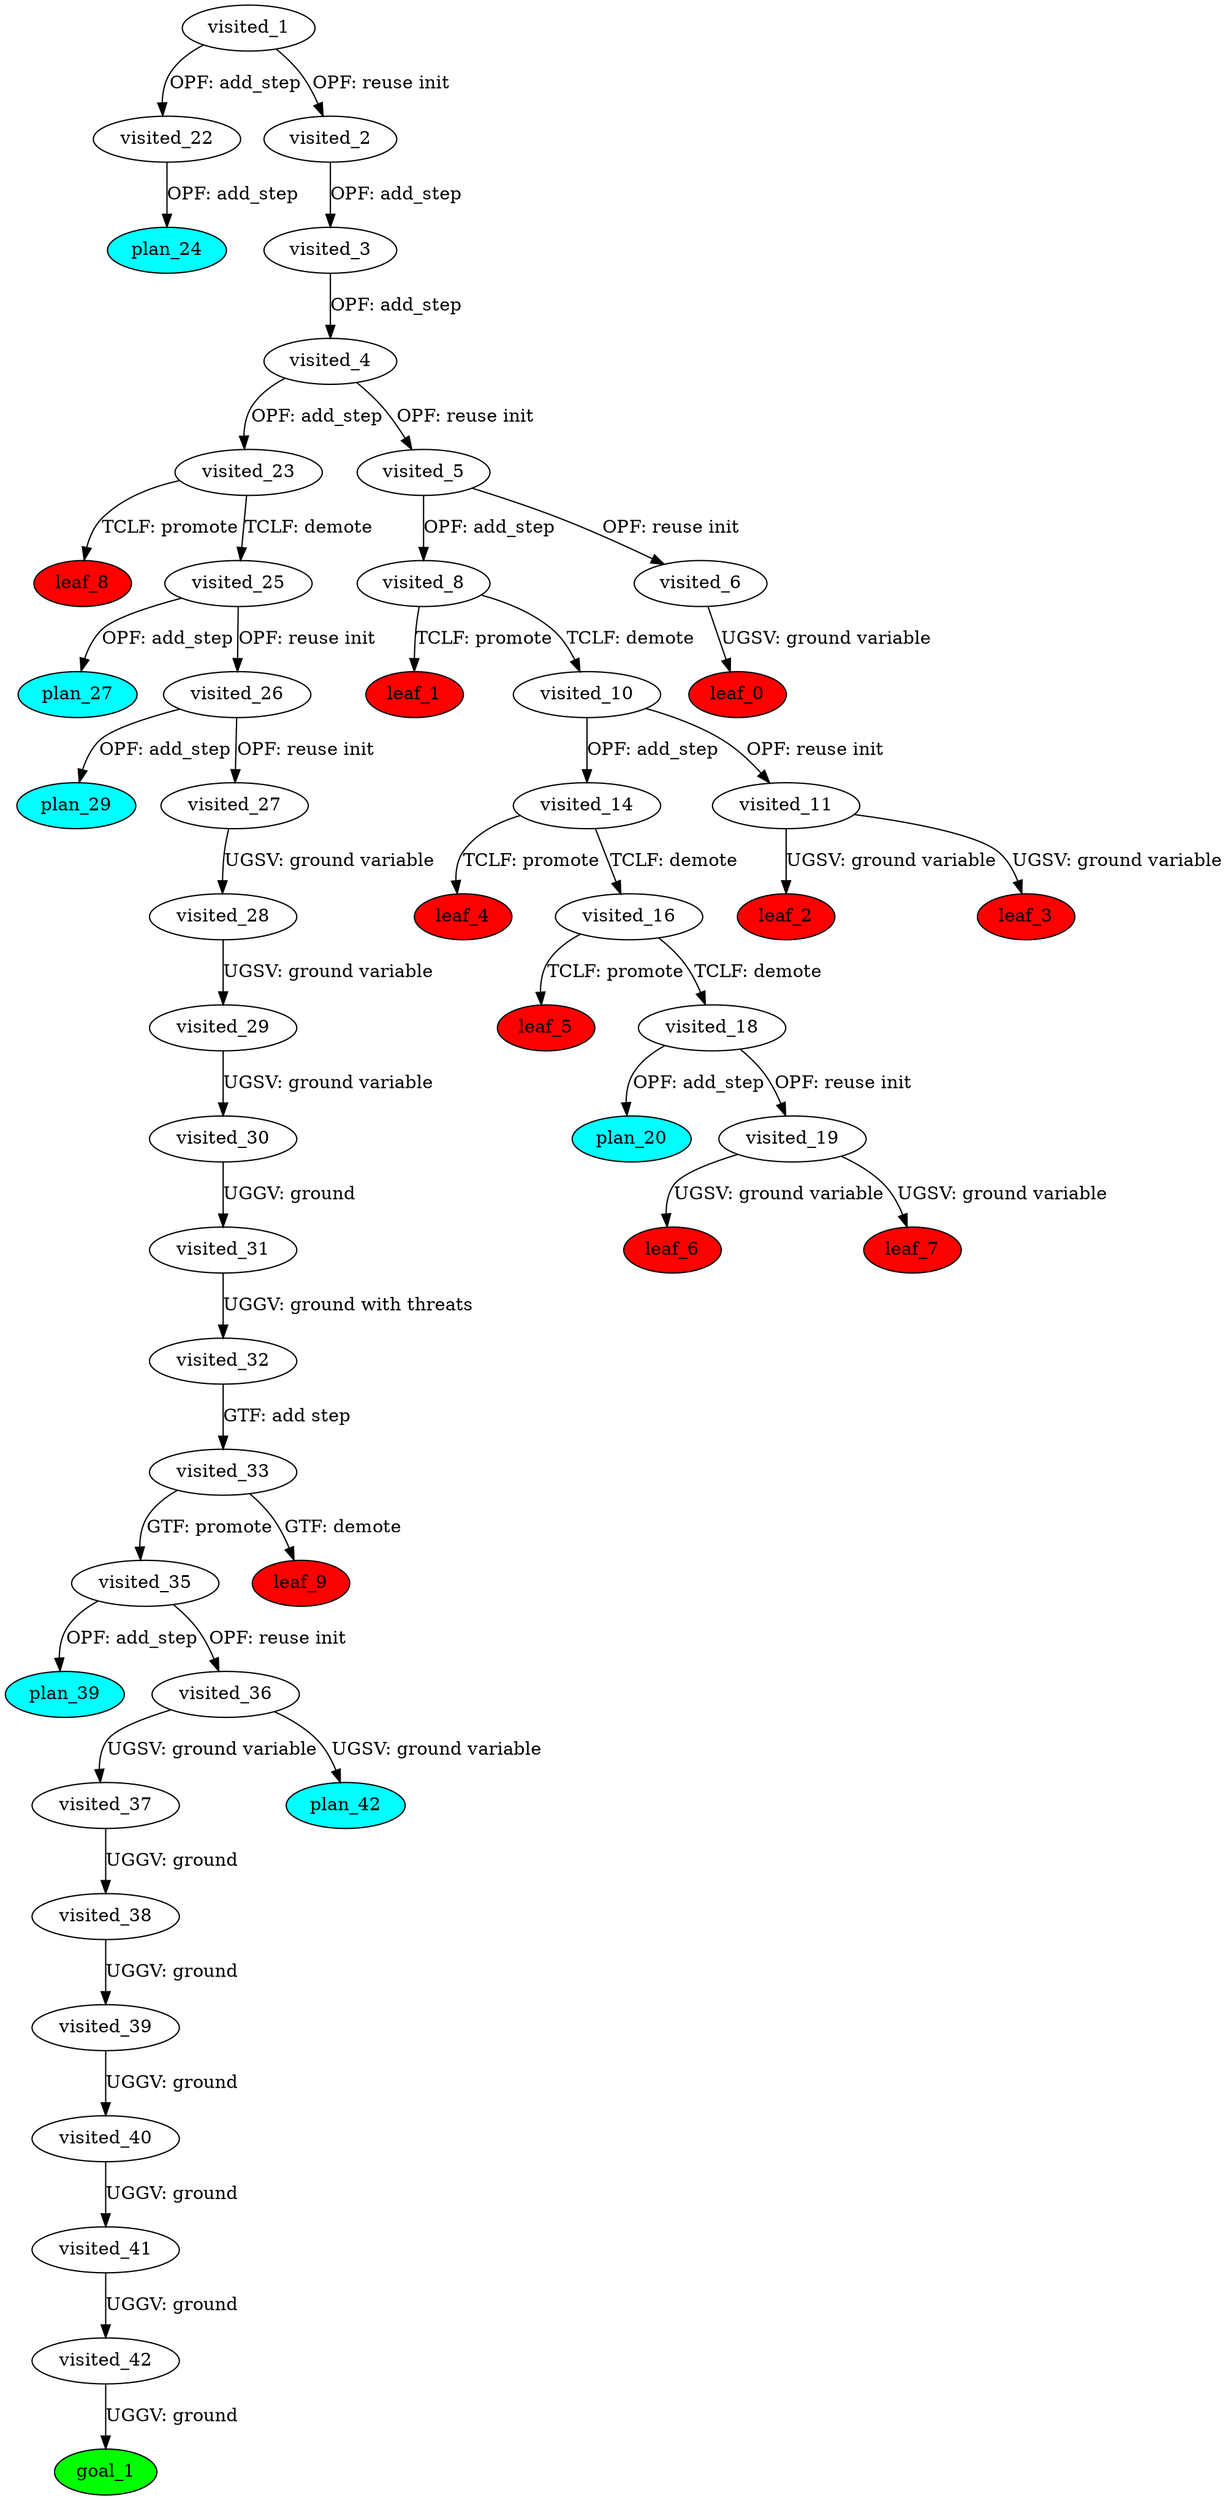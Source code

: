 digraph {
	"2812859a-1337-739e-8d4f-5d272c7f0b79" [label=plan_0 fillcolor=cyan style=filled]
	"2812859a-1337-739e-8d4f-5d272c7f0b79" [label=visited_1 fillcolor=white style=filled]
	"785299f4-175b-a98d-f814-01027de1bdfe" [label=plan_1 fillcolor=cyan style=filled]
	"2812859a-1337-739e-8d4f-5d272c7f0b79" -> "785299f4-175b-a98d-f814-01027de1bdfe" [label="OPF: add_step"]
	"d32e6dcd-83bc-9478-dd6a-c7b86778043b" [label=plan_2 fillcolor=cyan style=filled]
	"2812859a-1337-739e-8d4f-5d272c7f0b79" -> "d32e6dcd-83bc-9478-dd6a-c7b86778043b" [label="OPF: reuse init"]
	"d32e6dcd-83bc-9478-dd6a-c7b86778043b" [label=visited_2 fillcolor=white style=filled]
	"de8ede0b-a85c-6e4a-004b-6fabfcf56188" [label=plan_3 fillcolor=cyan style=filled]
	"d32e6dcd-83bc-9478-dd6a-c7b86778043b" -> "de8ede0b-a85c-6e4a-004b-6fabfcf56188" [label="OPF: add_step"]
	"de8ede0b-a85c-6e4a-004b-6fabfcf56188" [label=visited_3 fillcolor=white style=filled]
	"03802b70-8d03-c91e-4f8d-5238288b78b5" [label=plan_4 fillcolor=cyan style=filled]
	"de8ede0b-a85c-6e4a-004b-6fabfcf56188" -> "03802b70-8d03-c91e-4f8d-5238288b78b5" [label="OPF: add_step"]
	"03802b70-8d03-c91e-4f8d-5238288b78b5" [label=visited_4 fillcolor=white style=filled]
	"11df12d7-dd30-de89-22f2-35f2e11b868d" [label=plan_5 fillcolor=cyan style=filled]
	"03802b70-8d03-c91e-4f8d-5238288b78b5" -> "11df12d7-dd30-de89-22f2-35f2e11b868d" [label="OPF: add_step"]
	"de9e3757-5260-001e-eecf-67d2749176f4" [label=plan_6 fillcolor=cyan style=filled]
	"03802b70-8d03-c91e-4f8d-5238288b78b5" -> "de9e3757-5260-001e-eecf-67d2749176f4" [label="OPF: reuse init"]
	"de9e3757-5260-001e-eecf-67d2749176f4" [label=visited_5 fillcolor=white style=filled]
	"3d225c30-b28f-41de-fb14-0bc3304b8590" [label=plan_7 fillcolor=cyan style=filled]
	"de9e3757-5260-001e-eecf-67d2749176f4" -> "3d225c30-b28f-41de-fb14-0bc3304b8590" [label="OPF: add_step"]
	"1986b4b2-70b7-e868-d854-80f0dfcaf0b7" [label=plan_8 fillcolor=cyan style=filled]
	"de9e3757-5260-001e-eecf-67d2749176f4" -> "1986b4b2-70b7-e868-d854-80f0dfcaf0b7" [label="OPF: reuse init"]
	"1986b4b2-70b7-e868-d854-80f0dfcaf0b7" [label=visited_6 fillcolor=white style=filled]
	"03edd1f8-74f9-3d17-e912-b4bf86a4bae4" [label=plan_9 fillcolor=cyan style=filled]
	"1986b4b2-70b7-e868-d854-80f0dfcaf0b7" -> "03edd1f8-74f9-3d17-e912-b4bf86a4bae4" [label="UGSV: ground variable"]
	"03edd1f8-74f9-3d17-e912-b4bf86a4bae4" [label=visited_7 fillcolor=white style=filled]
	"03edd1f8-74f9-3d17-e912-b4bf86a4bae4" [label=leaf_0 fillcolor=red style=filled]
	"3d225c30-b28f-41de-fb14-0bc3304b8590" [label=visited_8 fillcolor=white style=filled]
	"65c17795-b155-16bc-9f8d-ed9756abf2f1" [label=plan_10 fillcolor=cyan style=filled]
	"3d225c30-b28f-41de-fb14-0bc3304b8590" -> "65c17795-b155-16bc-9f8d-ed9756abf2f1" [label="TCLF: promote"]
	"541cdfcd-da0d-4a5f-148f-8b74a65bb1f2" [label=plan_11 fillcolor=cyan style=filled]
	"3d225c30-b28f-41de-fb14-0bc3304b8590" -> "541cdfcd-da0d-4a5f-148f-8b74a65bb1f2" [label="TCLF: demote"]
	"65c17795-b155-16bc-9f8d-ed9756abf2f1" [label=visited_9 fillcolor=white style=filled]
	"65c17795-b155-16bc-9f8d-ed9756abf2f1" [label=leaf_1 fillcolor=red style=filled]
	"541cdfcd-da0d-4a5f-148f-8b74a65bb1f2" [label=visited_10 fillcolor=white style=filled]
	"889b78d5-dbfd-d97e-aca2-b148da330aa1" [label=plan_12 fillcolor=cyan style=filled]
	"541cdfcd-da0d-4a5f-148f-8b74a65bb1f2" -> "889b78d5-dbfd-d97e-aca2-b148da330aa1" [label="OPF: add_step"]
	"0769165f-e746-ccb9-4ca9-cf07b1aa0f6a" [label=plan_13 fillcolor=cyan style=filled]
	"541cdfcd-da0d-4a5f-148f-8b74a65bb1f2" -> "0769165f-e746-ccb9-4ca9-cf07b1aa0f6a" [label="OPF: reuse init"]
	"0769165f-e746-ccb9-4ca9-cf07b1aa0f6a" [label=visited_11 fillcolor=white style=filled]
	"0e5dd462-cbd0-0ef2-530a-37df0bc61066" [label=plan_14 fillcolor=cyan style=filled]
	"0769165f-e746-ccb9-4ca9-cf07b1aa0f6a" -> "0e5dd462-cbd0-0ef2-530a-37df0bc61066" [label="UGSV: ground variable"]
	"6e417d47-5ff5-95ea-5bc4-40f14b1a269b" [label=plan_15 fillcolor=cyan style=filled]
	"0769165f-e746-ccb9-4ca9-cf07b1aa0f6a" -> "6e417d47-5ff5-95ea-5bc4-40f14b1a269b" [label="UGSV: ground variable"]
	"0e5dd462-cbd0-0ef2-530a-37df0bc61066" [label=visited_12 fillcolor=white style=filled]
	"0e5dd462-cbd0-0ef2-530a-37df0bc61066" [label=leaf_2 fillcolor=red style=filled]
	"6e417d47-5ff5-95ea-5bc4-40f14b1a269b" [label=visited_13 fillcolor=white style=filled]
	"6e417d47-5ff5-95ea-5bc4-40f14b1a269b" [label=leaf_3 fillcolor=red style=filled]
	"889b78d5-dbfd-d97e-aca2-b148da330aa1" [label=visited_14 fillcolor=white style=filled]
	"9549c931-e9af-299d-7f67-1eec3da70577" [label=plan_16 fillcolor=cyan style=filled]
	"889b78d5-dbfd-d97e-aca2-b148da330aa1" -> "9549c931-e9af-299d-7f67-1eec3da70577" [label="TCLF: promote"]
	"a34db7c5-760d-ebbb-3b70-b3a124a35cf2" [label=plan_17 fillcolor=cyan style=filled]
	"889b78d5-dbfd-d97e-aca2-b148da330aa1" -> "a34db7c5-760d-ebbb-3b70-b3a124a35cf2" [label="TCLF: demote"]
	"9549c931-e9af-299d-7f67-1eec3da70577" [label=visited_15 fillcolor=white style=filled]
	"9549c931-e9af-299d-7f67-1eec3da70577" [label=leaf_4 fillcolor=red style=filled]
	"a34db7c5-760d-ebbb-3b70-b3a124a35cf2" [label=visited_16 fillcolor=white style=filled]
	"aab612c9-415d-174a-75a6-69814104a8b5" [label=plan_18 fillcolor=cyan style=filled]
	"a34db7c5-760d-ebbb-3b70-b3a124a35cf2" -> "aab612c9-415d-174a-75a6-69814104a8b5" [label="TCLF: promote"]
	"771ad655-cdfc-6ee0-e61e-de900267deb3" [label=plan_19 fillcolor=cyan style=filled]
	"a34db7c5-760d-ebbb-3b70-b3a124a35cf2" -> "771ad655-cdfc-6ee0-e61e-de900267deb3" [label="TCLF: demote"]
	"aab612c9-415d-174a-75a6-69814104a8b5" [label=visited_17 fillcolor=white style=filled]
	"aab612c9-415d-174a-75a6-69814104a8b5" [label=leaf_5 fillcolor=red style=filled]
	"771ad655-cdfc-6ee0-e61e-de900267deb3" [label=visited_18 fillcolor=white style=filled]
	"8beddb12-ad77-e82f-49a2-3a89e6b5a92c" [label=plan_20 fillcolor=cyan style=filled]
	"771ad655-cdfc-6ee0-e61e-de900267deb3" -> "8beddb12-ad77-e82f-49a2-3a89e6b5a92c" [label="OPF: add_step"]
	"6553867d-a881-bfd3-d47d-577bfa5a91ca" [label=plan_21 fillcolor=cyan style=filled]
	"771ad655-cdfc-6ee0-e61e-de900267deb3" -> "6553867d-a881-bfd3-d47d-577bfa5a91ca" [label="OPF: reuse init"]
	"6553867d-a881-bfd3-d47d-577bfa5a91ca" [label=visited_19 fillcolor=white style=filled]
	"dd750e98-90e0-b95f-0212-b554464458b4" [label=plan_22 fillcolor=cyan style=filled]
	"6553867d-a881-bfd3-d47d-577bfa5a91ca" -> "dd750e98-90e0-b95f-0212-b554464458b4" [label="UGSV: ground variable"]
	"f93e08d5-bea2-9dfe-c73f-6e1baf908e3c" [label=plan_23 fillcolor=cyan style=filled]
	"6553867d-a881-bfd3-d47d-577bfa5a91ca" -> "f93e08d5-bea2-9dfe-c73f-6e1baf908e3c" [label="UGSV: ground variable"]
	"dd750e98-90e0-b95f-0212-b554464458b4" [label=visited_20 fillcolor=white style=filled]
	"dd750e98-90e0-b95f-0212-b554464458b4" [label=leaf_6 fillcolor=red style=filled]
	"f93e08d5-bea2-9dfe-c73f-6e1baf908e3c" [label=visited_21 fillcolor=white style=filled]
	"f93e08d5-bea2-9dfe-c73f-6e1baf908e3c" [label=leaf_7 fillcolor=red style=filled]
	"785299f4-175b-a98d-f814-01027de1bdfe" [label=visited_22 fillcolor=white style=filled]
	"402913ec-9ef2-b93e-30ac-7d7ba2f963a3" [label=plan_24 fillcolor=cyan style=filled]
	"785299f4-175b-a98d-f814-01027de1bdfe" -> "402913ec-9ef2-b93e-30ac-7d7ba2f963a3" [label="OPF: add_step"]
	"11df12d7-dd30-de89-22f2-35f2e11b868d" [label=visited_23 fillcolor=white style=filled]
	"45c45a3e-e9da-484a-8075-9f1f87e5f0fe" [label=plan_25 fillcolor=cyan style=filled]
	"11df12d7-dd30-de89-22f2-35f2e11b868d" -> "45c45a3e-e9da-484a-8075-9f1f87e5f0fe" [label="TCLF: promote"]
	"e9ff1cae-41c8-ca8c-2a1f-955ad499da99" [label=plan_26 fillcolor=cyan style=filled]
	"11df12d7-dd30-de89-22f2-35f2e11b868d" -> "e9ff1cae-41c8-ca8c-2a1f-955ad499da99" [label="TCLF: demote"]
	"45c45a3e-e9da-484a-8075-9f1f87e5f0fe" [label=visited_24 fillcolor=white style=filled]
	"45c45a3e-e9da-484a-8075-9f1f87e5f0fe" [label=leaf_8 fillcolor=red style=filled]
	"e9ff1cae-41c8-ca8c-2a1f-955ad499da99" [label=visited_25 fillcolor=white style=filled]
	"f7a67b94-7b5a-611a-f1b6-4afed31edf1a" [label=plan_27 fillcolor=cyan style=filled]
	"e9ff1cae-41c8-ca8c-2a1f-955ad499da99" -> "f7a67b94-7b5a-611a-f1b6-4afed31edf1a" [label="OPF: add_step"]
	"bfbf397b-ac3e-7b0d-5e5b-a13d746cdb77" [label=plan_28 fillcolor=cyan style=filled]
	"e9ff1cae-41c8-ca8c-2a1f-955ad499da99" -> "bfbf397b-ac3e-7b0d-5e5b-a13d746cdb77" [label="OPF: reuse init"]
	"bfbf397b-ac3e-7b0d-5e5b-a13d746cdb77" [label=visited_26 fillcolor=white style=filled]
	"618ae305-95a5-bafa-431d-029fac1e86d8" [label=plan_29 fillcolor=cyan style=filled]
	"bfbf397b-ac3e-7b0d-5e5b-a13d746cdb77" -> "618ae305-95a5-bafa-431d-029fac1e86d8" [label="OPF: add_step"]
	"899ca782-e323-6d1a-3c1b-dacc18e19331" [label=plan_30 fillcolor=cyan style=filled]
	"bfbf397b-ac3e-7b0d-5e5b-a13d746cdb77" -> "899ca782-e323-6d1a-3c1b-dacc18e19331" [label="OPF: reuse init"]
	"899ca782-e323-6d1a-3c1b-dacc18e19331" [label=visited_27 fillcolor=white style=filled]
	"5efa9c5b-7421-ff46-637e-4b0122bae10e" [label=plan_31 fillcolor=cyan style=filled]
	"899ca782-e323-6d1a-3c1b-dacc18e19331" -> "5efa9c5b-7421-ff46-637e-4b0122bae10e" [label="UGSV: ground variable"]
	"5efa9c5b-7421-ff46-637e-4b0122bae10e" [label=visited_28 fillcolor=white style=filled]
	"965befdf-6b4b-e411-8a4a-0e2df22b5b98" [label=plan_32 fillcolor=cyan style=filled]
	"5efa9c5b-7421-ff46-637e-4b0122bae10e" -> "965befdf-6b4b-e411-8a4a-0e2df22b5b98" [label="UGSV: ground variable"]
	"965befdf-6b4b-e411-8a4a-0e2df22b5b98" [label=visited_29 fillcolor=white style=filled]
	"f065c817-687a-4850-9d9b-62317d45d8ef" [label=plan_33 fillcolor=cyan style=filled]
	"965befdf-6b4b-e411-8a4a-0e2df22b5b98" -> "f065c817-687a-4850-9d9b-62317d45d8ef" [label="UGSV: ground variable"]
	"f065c817-687a-4850-9d9b-62317d45d8ef" [label=visited_30 fillcolor=white style=filled]
	"b0b63bcf-0860-1833-479d-0cdaf396ea37" [label=plan_34 fillcolor=cyan style=filled]
	"f065c817-687a-4850-9d9b-62317d45d8ef" -> "b0b63bcf-0860-1833-479d-0cdaf396ea37" [label="UGGV: ground"]
	"b0b63bcf-0860-1833-479d-0cdaf396ea37" [label=visited_31 fillcolor=white style=filled]
	"5cd8fe1a-dafe-c8a9-3c71-e0bef3579560" [label=plan_35 fillcolor=cyan style=filled]
	"b0b63bcf-0860-1833-479d-0cdaf396ea37" -> "5cd8fe1a-dafe-c8a9-3c71-e0bef3579560" [label="UGGV: ground with threats"]
	"5cd8fe1a-dafe-c8a9-3c71-e0bef3579560" [label=visited_32 fillcolor=white style=filled]
	"5e09a9ee-af88-bdec-fb1e-143b196f4dfa" [label=plan_36 fillcolor=cyan style=filled]
	"5cd8fe1a-dafe-c8a9-3c71-e0bef3579560" -> "5e09a9ee-af88-bdec-fb1e-143b196f4dfa" [label="GTF: add step"]
	"5e09a9ee-af88-bdec-fb1e-143b196f4dfa" [label=visited_33 fillcolor=white style=filled]
	"34885a46-9088-2eaf-c977-6598203c8c25" [label=plan_37 fillcolor=cyan style=filled]
	"5e09a9ee-af88-bdec-fb1e-143b196f4dfa" -> "34885a46-9088-2eaf-c977-6598203c8c25" [label="GTF: promote"]
	"8de08fc2-c3e1-5a85-d46e-f10411906f50" [label=plan_38 fillcolor=cyan style=filled]
	"5e09a9ee-af88-bdec-fb1e-143b196f4dfa" -> "8de08fc2-c3e1-5a85-d46e-f10411906f50" [label="GTF: demote"]
	"8de08fc2-c3e1-5a85-d46e-f10411906f50" [label=visited_34 fillcolor=white style=filled]
	"8de08fc2-c3e1-5a85-d46e-f10411906f50" [label=leaf_9 fillcolor=red style=filled]
	"34885a46-9088-2eaf-c977-6598203c8c25" [label=visited_35 fillcolor=white style=filled]
	"d0243d72-3748-967f-961d-33ba350843f0" [label=plan_39 fillcolor=cyan style=filled]
	"34885a46-9088-2eaf-c977-6598203c8c25" -> "d0243d72-3748-967f-961d-33ba350843f0" [label="OPF: add_step"]
	"1d181ee9-86ad-8a8c-6bc4-123ebde13c1b" [label=plan_40 fillcolor=cyan style=filled]
	"34885a46-9088-2eaf-c977-6598203c8c25" -> "1d181ee9-86ad-8a8c-6bc4-123ebde13c1b" [label="OPF: reuse init"]
	"1d181ee9-86ad-8a8c-6bc4-123ebde13c1b" [label=visited_36 fillcolor=white style=filled]
	"72c22a16-79eb-4168-1045-56e5bee3eb79" [label=plan_41 fillcolor=cyan style=filled]
	"1d181ee9-86ad-8a8c-6bc4-123ebde13c1b" -> "72c22a16-79eb-4168-1045-56e5bee3eb79" [label="UGSV: ground variable"]
	"97fa7f04-8363-9007-5cae-9610c72c1fe3" [label=plan_42 fillcolor=cyan style=filled]
	"1d181ee9-86ad-8a8c-6bc4-123ebde13c1b" -> "97fa7f04-8363-9007-5cae-9610c72c1fe3" [label="UGSV: ground variable"]
	"72c22a16-79eb-4168-1045-56e5bee3eb79" [label=visited_37 fillcolor=white style=filled]
	"38b77c07-80fb-9296-73b6-a09b1beaf6ac" [label=plan_43 fillcolor=cyan style=filled]
	"72c22a16-79eb-4168-1045-56e5bee3eb79" -> "38b77c07-80fb-9296-73b6-a09b1beaf6ac" [label="UGGV: ground"]
	"38b77c07-80fb-9296-73b6-a09b1beaf6ac" [label=visited_38 fillcolor=white style=filled]
	"ba2c98ce-0b19-f88e-9d77-a45ef206c269" [label=plan_44 fillcolor=cyan style=filled]
	"38b77c07-80fb-9296-73b6-a09b1beaf6ac" -> "ba2c98ce-0b19-f88e-9d77-a45ef206c269" [label="UGGV: ground"]
	"ba2c98ce-0b19-f88e-9d77-a45ef206c269" [label=visited_39 fillcolor=white style=filled]
	"a8addf36-ddf2-75eb-e8a3-f341c8819065" [label=plan_45 fillcolor=cyan style=filled]
	"ba2c98ce-0b19-f88e-9d77-a45ef206c269" -> "a8addf36-ddf2-75eb-e8a3-f341c8819065" [label="UGGV: ground"]
	"a8addf36-ddf2-75eb-e8a3-f341c8819065" [label=visited_40 fillcolor=white style=filled]
	"a4b1f991-7542-4646-4d37-a539857dd3b3" [label=plan_46 fillcolor=cyan style=filled]
	"a8addf36-ddf2-75eb-e8a3-f341c8819065" -> "a4b1f991-7542-4646-4d37-a539857dd3b3" [label="UGGV: ground"]
	"a4b1f991-7542-4646-4d37-a539857dd3b3" [label=visited_41 fillcolor=white style=filled]
	"ffa361be-0f92-40e1-07f9-7d05f6ca6b8b" [label=plan_47 fillcolor=cyan style=filled]
	"a4b1f991-7542-4646-4d37-a539857dd3b3" -> "ffa361be-0f92-40e1-07f9-7d05f6ca6b8b" [label="UGGV: ground"]
	"ffa361be-0f92-40e1-07f9-7d05f6ca6b8b" [label=visited_42 fillcolor=white style=filled]
	"6d204496-66d0-6371-d8e8-8ebb7a9e8eef" [label=plan_48 fillcolor=cyan style=filled]
	"ffa361be-0f92-40e1-07f9-7d05f6ca6b8b" -> "6d204496-66d0-6371-d8e8-8ebb7a9e8eef" [label="UGGV: ground"]
	"6d204496-66d0-6371-d8e8-8ebb7a9e8eef" [label=visited_43 fillcolor=white style=filled]
	"6d204496-66d0-6371-d8e8-8ebb7a9e8eef" [label=goal_1 fillcolor=green style=filled]
}
